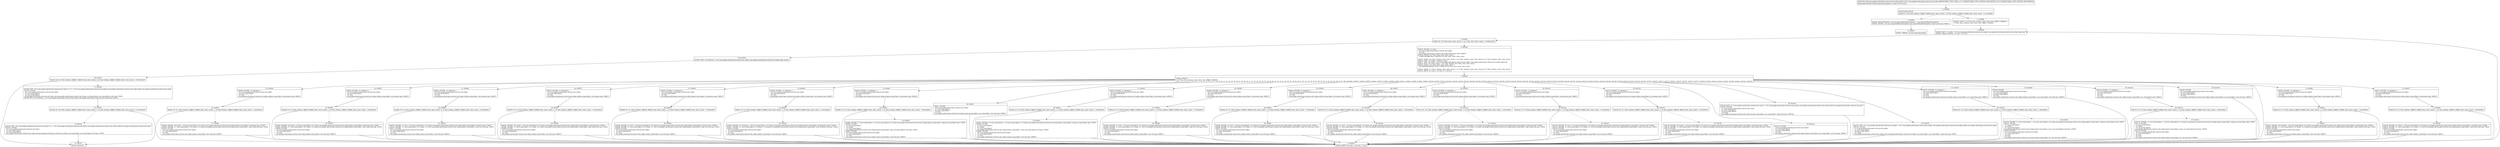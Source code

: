 digraph "CFG forcom.google.android.gms.internal.ads.zzdpn.zzd(Ljava\/lang\/Object;Ljava\/lang\/Object;)V" {
Node_0 [shape=record,label="{0\:\ 0x0000|MTH_ENTER_BLOCK\l|0x0000: IF  (r8 I:?[int, boolean, OBJECT, ARRAY, byte, short, char]) != (0 ?[int, boolean, OBJECT, ARRAY, byte, short, char])  \-\> B:3:0x0008 \l}"];
Node_1 [shape=record,label="{1\:\ 0x0002|0x0002: NEW_INSTANCE  (r0 I:java.lang.NullPointerException) =  java.lang.NullPointerException \l0x0004: INVOKE  (r0 I:java.lang.NullPointerException) java.lang.NullPointerException.\<init\>():void type: DIRECT \l}"];
Node_2 [shape=record,label="{2\:\ 0x0007|0x0007: THROW  (r0 I:java.lang.Throwable) \l}"];
Node_3 [shape=record,label="{3\:\ 0x0008|0x0008: CONST  (r0 I:?[int, float, boolean, short, byte, char, OBJECT, ARRAY]) = \l  (0 ?[int, float, boolean, short, byte, char, OBJECT, ARRAY])\l \l}"];
Node_4 [shape=record,label="{4\:\ 0x0009|0x0009: IGET  (r1 I:int[]) = (r6 I:com.google.android.gms.internal.ads.zzdpn) com.google.android.gms.internal.ads.zzdpn.zzhjq int[] \l0x000b: ARRAY_LENGTH  (r1 I:int) = (r1 I:?[]) \l}"];
Node_5 [shape=record,label="{5\:\ 0x000c|0x000c: IF  (r0 I:?[int, byte, short, char]) \>= (r1 I:?[int, byte, short, char])  \-\> B:69:0x0185 \l}"];
Node_6 [shape=record,label="{6\:\ 0x000e|0x000e: INVOKE  (r1 I:int) = \l  (r6 I:com.google.android.gms.internal.ads.zzdpn)\l  (r0 I:int)\l com.google.android.gms.internal.ads.zzdpn.zzgu(int):int type: DIRECT \l0x0012: CONST  (r2 I:?[int, float, short, byte, char]) = \l  (1048575(0xfffff, float:1.469367E\-39) ?[int, float, short, byte, char])\l \l0x0015: ARITH  (r2 I:?[int, boolean, short, byte, char]) = (r2 I:?[int, boolean, short, byte, char]) & (r1 I:?[int, boolean, short, byte, char]) \l0x0016: CAST  (r2 I:long) = (long) (r2 I:int) \l0x0017: IGET  (r4 I:int[]) = (r6 I:com.google.android.gms.internal.ads.zzdpn) com.google.android.gms.internal.ads.zzdpn.zzhjq int[] \l0x0019: AGET  (r4 I:?[int, float]) = (r4 I:?[int, float][]), (r0 I:?[int, short, byte, char]) \l0x001b: CONST  (r5 I:?[int, float, short, byte, char]) = \l  (267386880(0xff00000, float:2.3665827E\-29) ?[int, float, short, byte, char])\l \l0x001d: ARITH  (r1 I:?[int, boolean, short, byte, char]) = (r1 I:?[int, boolean, short, byte, char]) & (r5 I:?[int, boolean, short, byte, char]) \l0x001e: ARITH  (r1 I:int) = (r1 I:int) \>\>\> (20 int) \l}"];
Node_7 [shape=record,label="{7\:\ 0x0020|0x0020: SWITCH  \l  (r1 I:?[int, float, boolean, short, byte, char, OBJECT, ARRAY])\l k:[0, 1, 2, 3, 4, 5, 6, 7, 8, 9, 10, 11, 12, 13, 14, 15, 16, 17, 18, 19, 20, 21, 22, 23, 24, 25, 26, 27, 28, 29, 30, 31, 32, 33, 34, 35, 36, 37, 38, 39, 40, 41, 42, 43, 44, 45, 46, 47, 48, 49, 50, 51, 52, 53, 54, 55, 56, 57, 58, 59, 60, 61, 62, 63, 64, 65, 66, 67, 68] t:[0x0026, 0x0037, 0x0048, 0x0059, 0x006a, 0x007b, 0x008c, 0x009d, 0x00af, 0x00c1, 0x00c6, 0x00d8, 0x00ea, 0x00fc, 0x010e, 0x0120, 0x0132, 0x0144, 0x0149, 0x0149, 0x0149, 0x0149, 0x0149, 0x0149, 0x0149, 0x0149, 0x0149, 0x0149, 0x0149, 0x0149, 0x0149, 0x0149, 0x0149, 0x0149, 0x0149, 0x0149, 0x0149, 0x0149, 0x0149, 0x0149, 0x0149, 0x0149, 0x0149, 0x0149, 0x0149, 0x0149, 0x0149, 0x0149, 0x0149, 0x0149, 0x0150, 0x0157, 0x0157, 0x0157, 0x0157, 0x0157, 0x0157, 0x0157, 0x0157, 0x0157, 0x0169, 0x016e, 0x016e, 0x016e, 0x016e, 0x016e, 0x016e, 0x016e, 0x0180] \l}"];
Node_8 [shape=record,label="{8\:\ 0x0023|0x0023: ARITH  (r0 I:int) = (r0 I:int) + (3 int) \l}"];
Node_9 [shape=record,label="{9\:\ 0x0026|0x0026: INVOKE  (r1 I:boolean) = \l  (r6 I:com.google.android.gms.internal.ads.zzdpn)\l  (r8 I:java.lang.Object)\l  (r0 I:int)\l com.google.android.gms.internal.ads.zzdpn.zzd(java.lang.Object, int):boolean type: DIRECT \l}"];
Node_10 [shape=record,label="{10\:\ 0x002a|0x002a: IF  (r1 I:?[int, boolean, OBJECT, ARRAY, byte, short, char]) == (0 ?[int, boolean, OBJECT, ARRAY, byte, short, char])  \-\> B:8:0x0023 \l}"];
Node_11 [shape=record,label="{11\:\ 0x002c|0x002c: INVOKE  (r4 I:double) = (r8 I:java.lang.Object), (r2 I:long) com.google.android.gms.internal.ads.zzdqy.zzo(java.lang.Object, long):double type: STATIC \l0x0030: INVOKE  (r7 I:java.lang.Object), (r2 I:long), (r4 I:double) com.google.android.gms.internal.ads.zzdqy.zza(java.lang.Object, long, double):void type: STATIC \l0x0033: INVOKE  \l  (r6 I:com.google.android.gms.internal.ads.zzdpn)\l  (r7 I:java.lang.Object)\l  (r0 I:int)\l com.google.android.gms.internal.ads.zzdpn.zze(java.lang.Object, int):void type: DIRECT \l}"];
Node_12 [shape=record,label="{12\:\ 0x0037|0x0037: INVOKE  (r1 I:boolean) = \l  (r6 I:com.google.android.gms.internal.ads.zzdpn)\l  (r8 I:java.lang.Object)\l  (r0 I:int)\l com.google.android.gms.internal.ads.zzdpn.zzd(java.lang.Object, int):boolean type: DIRECT \l}"];
Node_13 [shape=record,label="{13\:\ 0x003b|0x003b: IF  (r1 I:?[int, boolean, OBJECT, ARRAY, byte, short, char]) == (0 ?[int, boolean, OBJECT, ARRAY, byte, short, char])  \-\> B:8:0x0023 \l}"];
Node_14 [shape=record,label="{14\:\ 0x003d|0x003d: INVOKE  (r1 I:float) = (r8 I:java.lang.Object), (r2 I:long) com.google.android.gms.internal.ads.zzdqy.zzn(java.lang.Object, long):float type: STATIC \l0x0041: INVOKE  (r7 I:java.lang.Object), (r2 I:long), (r1 I:float) com.google.android.gms.internal.ads.zzdqy.zza(java.lang.Object, long, float):void type: STATIC \l0x0044: INVOKE  \l  (r6 I:com.google.android.gms.internal.ads.zzdpn)\l  (r7 I:java.lang.Object)\l  (r0 I:int)\l com.google.android.gms.internal.ads.zzdpn.zze(java.lang.Object, int):void type: DIRECT \l}"];
Node_15 [shape=record,label="{15\:\ 0x0048|0x0048: INVOKE  (r1 I:boolean) = \l  (r6 I:com.google.android.gms.internal.ads.zzdpn)\l  (r8 I:java.lang.Object)\l  (r0 I:int)\l com.google.android.gms.internal.ads.zzdpn.zzd(java.lang.Object, int):boolean type: DIRECT \l}"];
Node_16 [shape=record,label="{16\:\ 0x004c|0x004c: IF  (r1 I:?[int, boolean, OBJECT, ARRAY, byte, short, char]) == (0 ?[int, boolean, OBJECT, ARRAY, byte, short, char])  \-\> B:8:0x0023 \l}"];
Node_17 [shape=record,label="{17\:\ 0x004e|0x004e: INVOKE  (r4 I:long) = (r8 I:java.lang.Object), (r2 I:long) com.google.android.gms.internal.ads.zzdqy.zzl(java.lang.Object, long):long type: STATIC \l0x0052: INVOKE  (r7 I:java.lang.Object), (r2 I:long), (r4 I:long) com.google.android.gms.internal.ads.zzdqy.zza(java.lang.Object, long, long):void type: STATIC \l0x0055: INVOKE  \l  (r6 I:com.google.android.gms.internal.ads.zzdpn)\l  (r7 I:java.lang.Object)\l  (r0 I:int)\l com.google.android.gms.internal.ads.zzdpn.zze(java.lang.Object, int):void type: DIRECT \l}"];
Node_18 [shape=record,label="{18\:\ 0x0059|0x0059: INVOKE  (r1 I:boolean) = \l  (r6 I:com.google.android.gms.internal.ads.zzdpn)\l  (r8 I:java.lang.Object)\l  (r0 I:int)\l com.google.android.gms.internal.ads.zzdpn.zzd(java.lang.Object, int):boolean type: DIRECT \l}"];
Node_19 [shape=record,label="{19\:\ 0x005d|0x005d: IF  (r1 I:?[int, boolean, OBJECT, ARRAY, byte, short, char]) == (0 ?[int, boolean, OBJECT, ARRAY, byte, short, char])  \-\> B:8:0x0023 \l}"];
Node_20 [shape=record,label="{20\:\ 0x005f|0x005f: INVOKE  (r4 I:long) = (r8 I:java.lang.Object), (r2 I:long) com.google.android.gms.internal.ads.zzdqy.zzl(java.lang.Object, long):long type: STATIC \l0x0063: INVOKE  (r7 I:java.lang.Object), (r2 I:long), (r4 I:long) com.google.android.gms.internal.ads.zzdqy.zza(java.lang.Object, long, long):void type: STATIC \l0x0066: INVOKE  \l  (r6 I:com.google.android.gms.internal.ads.zzdpn)\l  (r7 I:java.lang.Object)\l  (r0 I:int)\l com.google.android.gms.internal.ads.zzdpn.zze(java.lang.Object, int):void type: DIRECT \l}"];
Node_21 [shape=record,label="{21\:\ 0x006a|0x006a: INVOKE  (r1 I:boolean) = \l  (r6 I:com.google.android.gms.internal.ads.zzdpn)\l  (r8 I:java.lang.Object)\l  (r0 I:int)\l com.google.android.gms.internal.ads.zzdpn.zzd(java.lang.Object, int):boolean type: DIRECT \l}"];
Node_22 [shape=record,label="{22\:\ 0x006e|0x006e: IF  (r1 I:?[int, boolean, OBJECT, ARRAY, byte, short, char]) == (0 ?[int, boolean, OBJECT, ARRAY, byte, short, char])  \-\> B:8:0x0023 \l}"];
Node_23 [shape=record,label="{23\:\ 0x0070|0x0070: INVOKE  (r1 I:int) = (r8 I:java.lang.Object), (r2 I:long) com.google.android.gms.internal.ads.zzdqy.zzk(java.lang.Object, long):int type: STATIC \l0x0074: INVOKE  (r7 I:java.lang.Object), (r2 I:long), (r1 I:int) com.google.android.gms.internal.ads.zzdqy.zzb(java.lang.Object, long, int):void type: STATIC \l0x0077: INVOKE  \l  (r6 I:com.google.android.gms.internal.ads.zzdpn)\l  (r7 I:java.lang.Object)\l  (r0 I:int)\l com.google.android.gms.internal.ads.zzdpn.zze(java.lang.Object, int):void type: DIRECT \l}"];
Node_24 [shape=record,label="{24\:\ 0x007b|0x007b: INVOKE  (r1 I:boolean) = \l  (r6 I:com.google.android.gms.internal.ads.zzdpn)\l  (r8 I:java.lang.Object)\l  (r0 I:int)\l com.google.android.gms.internal.ads.zzdpn.zzd(java.lang.Object, int):boolean type: DIRECT \l}"];
Node_25 [shape=record,label="{25\:\ 0x007f|0x007f: IF  (r1 I:?[int, boolean, OBJECT, ARRAY, byte, short, char]) == (0 ?[int, boolean, OBJECT, ARRAY, byte, short, char])  \-\> B:8:0x0023 \l}"];
Node_26 [shape=record,label="{26\:\ 0x0081|0x0081: INVOKE  (r4 I:long) = (r8 I:java.lang.Object), (r2 I:long) com.google.android.gms.internal.ads.zzdqy.zzl(java.lang.Object, long):long type: STATIC \l0x0085: INVOKE  (r7 I:java.lang.Object), (r2 I:long), (r4 I:long) com.google.android.gms.internal.ads.zzdqy.zza(java.lang.Object, long, long):void type: STATIC \l0x0088: INVOKE  \l  (r6 I:com.google.android.gms.internal.ads.zzdpn)\l  (r7 I:java.lang.Object)\l  (r0 I:int)\l com.google.android.gms.internal.ads.zzdpn.zze(java.lang.Object, int):void type: DIRECT \l}"];
Node_27 [shape=record,label="{27\:\ 0x008c|0x008c: INVOKE  (r1 I:boolean) = \l  (r6 I:com.google.android.gms.internal.ads.zzdpn)\l  (r8 I:java.lang.Object)\l  (r0 I:int)\l com.google.android.gms.internal.ads.zzdpn.zzd(java.lang.Object, int):boolean type: DIRECT \l}"];
Node_28 [shape=record,label="{28\:\ 0x0090|0x0090: IF  (r1 I:?[int, boolean, OBJECT, ARRAY, byte, short, char]) == (0 ?[int, boolean, OBJECT, ARRAY, byte, short, char])  \-\> B:8:0x0023 \l}"];
Node_29 [shape=record,label="{29\:\ 0x0092|0x0092: INVOKE  (r1 I:int) = (r8 I:java.lang.Object), (r2 I:long) com.google.android.gms.internal.ads.zzdqy.zzk(java.lang.Object, long):int type: STATIC \l0x0096: INVOKE  (r7 I:java.lang.Object), (r2 I:long), (r1 I:int) com.google.android.gms.internal.ads.zzdqy.zzb(java.lang.Object, long, int):void type: STATIC \l0x0099: INVOKE  \l  (r6 I:com.google.android.gms.internal.ads.zzdpn)\l  (r7 I:java.lang.Object)\l  (r0 I:int)\l com.google.android.gms.internal.ads.zzdpn.zze(java.lang.Object, int):void type: DIRECT \l}"];
Node_30 [shape=record,label="{30\:\ 0x009d|0x009d: INVOKE  (r1 I:boolean) = \l  (r6 I:com.google.android.gms.internal.ads.zzdpn)\l  (r8 I:java.lang.Object)\l  (r0 I:int)\l com.google.android.gms.internal.ads.zzdpn.zzd(java.lang.Object, int):boolean type: DIRECT \l}"];
Node_31 [shape=record,label="{31\:\ 0x00a1|0x00a1: IF  (r1 I:?[int, boolean, OBJECT, ARRAY, byte, short, char]) == (0 ?[int, boolean, OBJECT, ARRAY, byte, short, char])  \-\> B:8:0x0023 \l}"];
Node_32 [shape=record,label="{32\:\ 0x00a3|0x00a3: INVOKE  (r1 I:boolean) = (r8 I:java.lang.Object), (r2 I:long) com.google.android.gms.internal.ads.zzdqy.zzm(java.lang.Object, long):boolean type: STATIC \l0x00a7: INVOKE  (r7 I:java.lang.Object), (r2 I:long), (r1 I:boolean) com.google.android.gms.internal.ads.zzdqy.zza(java.lang.Object, long, boolean):void type: STATIC \l0x00aa: INVOKE  \l  (r6 I:com.google.android.gms.internal.ads.zzdpn)\l  (r7 I:java.lang.Object)\l  (r0 I:int)\l com.google.android.gms.internal.ads.zzdpn.zze(java.lang.Object, int):void type: DIRECT \l}"];
Node_33 [shape=record,label="{33\:\ 0x00af|0x00af: INVOKE  (r1 I:boolean) = \l  (r6 I:com.google.android.gms.internal.ads.zzdpn)\l  (r8 I:java.lang.Object)\l  (r0 I:int)\l com.google.android.gms.internal.ads.zzdpn.zzd(java.lang.Object, int):boolean type: DIRECT \l}"];
Node_34 [shape=record,label="{34\:\ 0x00b3|0x00b3: IF  (r1 I:?[int, boolean, OBJECT, ARRAY, byte, short, char]) == (0 ?[int, boolean, OBJECT, ARRAY, byte, short, char])  \-\> B:8:0x0023 \l}"];
Node_35 [shape=record,label="{35\:\ 0x00b5|0x00b5: INVOKE  (r1 I:java.lang.Object) = (r8 I:java.lang.Object), (r2 I:long) com.google.android.gms.internal.ads.zzdqy.zzp(java.lang.Object, long):java.lang.Object type: STATIC \l0x00b9: INVOKE  \l  (r7 I:java.lang.Object)\l  (r2 I:long)\l  (r1 I:java.lang.Object)\l com.google.android.gms.internal.ads.zzdqy.zza(java.lang.Object, long, java.lang.Object):void type: STATIC \l0x00bc: INVOKE  \l  (r6 I:com.google.android.gms.internal.ads.zzdpn)\l  (r7 I:java.lang.Object)\l  (r0 I:int)\l com.google.android.gms.internal.ads.zzdpn.zze(java.lang.Object, int):void type: DIRECT \l}"];
Node_36 [shape=record,label="{36\:\ 0x00c1|0x00c1: INVOKE  \l  (r6 I:com.google.android.gms.internal.ads.zzdpn)\l  (r7 I:java.lang.Object)\l  (r8 I:java.lang.Object)\l  (r0 I:int)\l com.google.android.gms.internal.ads.zzdpn.zza(java.lang.Object, java.lang.Object, int):void type: DIRECT \l}"];
Node_37 [shape=record,label="{37\:\ 0x00c6|0x00c6: INVOKE  (r1 I:boolean) = \l  (r6 I:com.google.android.gms.internal.ads.zzdpn)\l  (r8 I:java.lang.Object)\l  (r0 I:int)\l com.google.android.gms.internal.ads.zzdpn.zzd(java.lang.Object, int):boolean type: DIRECT \l}"];
Node_38 [shape=record,label="{38\:\ 0x00ca|0x00ca: IF  (r1 I:?[int, boolean, OBJECT, ARRAY, byte, short, char]) == (0 ?[int, boolean, OBJECT, ARRAY, byte, short, char])  \-\> B:8:0x0023 \l}"];
Node_39 [shape=record,label="{39\:\ 0x00cc|0x00cc: INVOKE  (r1 I:java.lang.Object) = (r8 I:java.lang.Object), (r2 I:long) com.google.android.gms.internal.ads.zzdqy.zzp(java.lang.Object, long):java.lang.Object type: STATIC \l0x00d0: INVOKE  \l  (r7 I:java.lang.Object)\l  (r2 I:long)\l  (r1 I:java.lang.Object)\l com.google.android.gms.internal.ads.zzdqy.zza(java.lang.Object, long, java.lang.Object):void type: STATIC \l0x00d3: INVOKE  \l  (r6 I:com.google.android.gms.internal.ads.zzdpn)\l  (r7 I:java.lang.Object)\l  (r0 I:int)\l com.google.android.gms.internal.ads.zzdpn.zze(java.lang.Object, int):void type: DIRECT \l}"];
Node_40 [shape=record,label="{40\:\ 0x00d8|0x00d8: INVOKE  (r1 I:boolean) = \l  (r6 I:com.google.android.gms.internal.ads.zzdpn)\l  (r8 I:java.lang.Object)\l  (r0 I:int)\l com.google.android.gms.internal.ads.zzdpn.zzd(java.lang.Object, int):boolean type: DIRECT \l}"];
Node_41 [shape=record,label="{41\:\ 0x00dc|0x00dc: IF  (r1 I:?[int, boolean, OBJECT, ARRAY, byte, short, char]) == (0 ?[int, boolean, OBJECT, ARRAY, byte, short, char])  \-\> B:8:0x0023 \l}"];
Node_42 [shape=record,label="{42\:\ 0x00de|0x00de: INVOKE  (r1 I:int) = (r8 I:java.lang.Object), (r2 I:long) com.google.android.gms.internal.ads.zzdqy.zzk(java.lang.Object, long):int type: STATIC \l0x00e2: INVOKE  (r7 I:java.lang.Object), (r2 I:long), (r1 I:int) com.google.android.gms.internal.ads.zzdqy.zzb(java.lang.Object, long, int):void type: STATIC \l0x00e5: INVOKE  \l  (r6 I:com.google.android.gms.internal.ads.zzdpn)\l  (r7 I:java.lang.Object)\l  (r0 I:int)\l com.google.android.gms.internal.ads.zzdpn.zze(java.lang.Object, int):void type: DIRECT \l}"];
Node_43 [shape=record,label="{43\:\ 0x00ea|0x00ea: INVOKE  (r1 I:boolean) = \l  (r6 I:com.google.android.gms.internal.ads.zzdpn)\l  (r8 I:java.lang.Object)\l  (r0 I:int)\l com.google.android.gms.internal.ads.zzdpn.zzd(java.lang.Object, int):boolean type: DIRECT \l}"];
Node_44 [shape=record,label="{44\:\ 0x00ee|0x00ee: IF  (r1 I:?[int, boolean, OBJECT, ARRAY, byte, short, char]) == (0 ?[int, boolean, OBJECT, ARRAY, byte, short, char])  \-\> B:8:0x0023 \l}"];
Node_45 [shape=record,label="{45\:\ 0x00f0|0x00f0: INVOKE  (r1 I:int) = (r8 I:java.lang.Object), (r2 I:long) com.google.android.gms.internal.ads.zzdqy.zzk(java.lang.Object, long):int type: STATIC \l0x00f4: INVOKE  (r7 I:java.lang.Object), (r2 I:long), (r1 I:int) com.google.android.gms.internal.ads.zzdqy.zzb(java.lang.Object, long, int):void type: STATIC \l0x00f7: INVOKE  \l  (r6 I:com.google.android.gms.internal.ads.zzdpn)\l  (r7 I:java.lang.Object)\l  (r0 I:int)\l com.google.android.gms.internal.ads.zzdpn.zze(java.lang.Object, int):void type: DIRECT \l}"];
Node_46 [shape=record,label="{46\:\ 0x00fc|0x00fc: INVOKE  (r1 I:boolean) = \l  (r6 I:com.google.android.gms.internal.ads.zzdpn)\l  (r8 I:java.lang.Object)\l  (r0 I:int)\l com.google.android.gms.internal.ads.zzdpn.zzd(java.lang.Object, int):boolean type: DIRECT \l}"];
Node_47 [shape=record,label="{47\:\ 0x0100|0x0100: IF  (r1 I:?[int, boolean, OBJECT, ARRAY, byte, short, char]) == (0 ?[int, boolean, OBJECT, ARRAY, byte, short, char])  \-\> B:8:0x0023 \l}"];
Node_48 [shape=record,label="{48\:\ 0x0102|0x0102: INVOKE  (r1 I:int) = (r8 I:java.lang.Object), (r2 I:long) com.google.android.gms.internal.ads.zzdqy.zzk(java.lang.Object, long):int type: STATIC \l0x0106: INVOKE  (r7 I:java.lang.Object), (r2 I:long), (r1 I:int) com.google.android.gms.internal.ads.zzdqy.zzb(java.lang.Object, long, int):void type: STATIC \l0x0109: INVOKE  \l  (r6 I:com.google.android.gms.internal.ads.zzdpn)\l  (r7 I:java.lang.Object)\l  (r0 I:int)\l com.google.android.gms.internal.ads.zzdpn.zze(java.lang.Object, int):void type: DIRECT \l}"];
Node_49 [shape=record,label="{49\:\ 0x010e|0x010e: INVOKE  (r1 I:boolean) = \l  (r6 I:com.google.android.gms.internal.ads.zzdpn)\l  (r8 I:java.lang.Object)\l  (r0 I:int)\l com.google.android.gms.internal.ads.zzdpn.zzd(java.lang.Object, int):boolean type: DIRECT \l}"];
Node_50 [shape=record,label="{50\:\ 0x0112|0x0112: IF  (r1 I:?[int, boolean, OBJECT, ARRAY, byte, short, char]) == (0 ?[int, boolean, OBJECT, ARRAY, byte, short, char])  \-\> B:8:0x0023 \l}"];
Node_51 [shape=record,label="{51\:\ 0x0114|0x0114: INVOKE  (r4 I:long) = (r8 I:java.lang.Object), (r2 I:long) com.google.android.gms.internal.ads.zzdqy.zzl(java.lang.Object, long):long type: STATIC \l0x0118: INVOKE  (r7 I:java.lang.Object), (r2 I:long), (r4 I:long) com.google.android.gms.internal.ads.zzdqy.zza(java.lang.Object, long, long):void type: STATIC \l0x011b: INVOKE  \l  (r6 I:com.google.android.gms.internal.ads.zzdpn)\l  (r7 I:java.lang.Object)\l  (r0 I:int)\l com.google.android.gms.internal.ads.zzdpn.zze(java.lang.Object, int):void type: DIRECT \l}"];
Node_52 [shape=record,label="{52\:\ 0x0120|0x0120: INVOKE  (r1 I:boolean) = \l  (r6 I:com.google.android.gms.internal.ads.zzdpn)\l  (r8 I:java.lang.Object)\l  (r0 I:int)\l com.google.android.gms.internal.ads.zzdpn.zzd(java.lang.Object, int):boolean type: DIRECT \l}"];
Node_53 [shape=record,label="{53\:\ 0x0124|0x0124: IF  (r1 I:?[int, boolean, OBJECT, ARRAY, byte, short, char]) == (0 ?[int, boolean, OBJECT, ARRAY, byte, short, char])  \-\> B:8:0x0023 \l}"];
Node_54 [shape=record,label="{54\:\ 0x0126|0x0126: INVOKE  (r1 I:int) = (r8 I:java.lang.Object), (r2 I:long) com.google.android.gms.internal.ads.zzdqy.zzk(java.lang.Object, long):int type: STATIC \l0x012a: INVOKE  (r7 I:java.lang.Object), (r2 I:long), (r1 I:int) com.google.android.gms.internal.ads.zzdqy.zzb(java.lang.Object, long, int):void type: STATIC \l0x012d: INVOKE  \l  (r6 I:com.google.android.gms.internal.ads.zzdpn)\l  (r7 I:java.lang.Object)\l  (r0 I:int)\l com.google.android.gms.internal.ads.zzdpn.zze(java.lang.Object, int):void type: DIRECT \l}"];
Node_55 [shape=record,label="{55\:\ 0x0132|0x0132: INVOKE  (r1 I:boolean) = \l  (r6 I:com.google.android.gms.internal.ads.zzdpn)\l  (r8 I:java.lang.Object)\l  (r0 I:int)\l com.google.android.gms.internal.ads.zzdpn.zzd(java.lang.Object, int):boolean type: DIRECT \l}"];
Node_56 [shape=record,label="{56\:\ 0x0136|0x0136: IF  (r1 I:?[int, boolean, OBJECT, ARRAY, byte, short, char]) == (0 ?[int, boolean, OBJECT, ARRAY, byte, short, char])  \-\> B:8:0x0023 \l}"];
Node_57 [shape=record,label="{57\:\ 0x0138|0x0138: INVOKE  (r4 I:long) = (r8 I:java.lang.Object), (r2 I:long) com.google.android.gms.internal.ads.zzdqy.zzl(java.lang.Object, long):long type: STATIC \l0x013c: INVOKE  (r7 I:java.lang.Object), (r2 I:long), (r4 I:long) com.google.android.gms.internal.ads.zzdqy.zza(java.lang.Object, long, long):void type: STATIC \l0x013f: INVOKE  \l  (r6 I:com.google.android.gms.internal.ads.zzdpn)\l  (r7 I:java.lang.Object)\l  (r0 I:int)\l com.google.android.gms.internal.ads.zzdpn.zze(java.lang.Object, int):void type: DIRECT \l}"];
Node_58 [shape=record,label="{58\:\ 0x0144|0x0144: INVOKE  \l  (r6 I:com.google.android.gms.internal.ads.zzdpn)\l  (r7 I:java.lang.Object)\l  (r8 I:java.lang.Object)\l  (r0 I:int)\l com.google.android.gms.internal.ads.zzdpn.zza(java.lang.Object, java.lang.Object, int):void type: DIRECT \l}"];
Node_59 [shape=record,label="{59\:\ 0x0149|0x0149: IGET  (r1 I:com.google.android.gms.internal.ads.zzdot) = (r6 I:com.google.android.gms.internal.ads.zzdpn) com.google.android.gms.internal.ads.zzdpn.zzhkd com.google.android.gms.internal.ads.zzdot \l0x014b: INVOKE  \l  (r1 I:com.google.android.gms.internal.ads.zzdot)\l  (r7 I:java.lang.Object)\l  (r8 I:java.lang.Object)\l  (r2 I:long)\l com.google.android.gms.internal.ads.zzdot.zza(java.lang.Object, java.lang.Object, long):void type: VIRTUAL \l}"];
Node_60 [shape=record,label="{60\:\ 0x0150|0x0150: IGET  (r1 I:com.google.android.gms.internal.ads.zzdpe) = (r6 I:com.google.android.gms.internal.ads.zzdpn) com.google.android.gms.internal.ads.zzdpn.zzhkg com.google.android.gms.internal.ads.zzdpe \l0x0152: INVOKE  \l  (r1 I:com.google.android.gms.internal.ads.zzdpe)\l  (r7 I:java.lang.Object)\l  (r8 I:java.lang.Object)\l  (r2 I:long)\l com.google.android.gms.internal.ads.zzdqc.zza(com.google.android.gms.internal.ads.zzdpe, java.lang.Object, java.lang.Object, long):void type: STATIC \l}"];
Node_61 [shape=record,label="{61\:\ 0x0157|0x0157: INVOKE  (r1 I:boolean) = \l  (r6 I:com.google.android.gms.internal.ads.zzdpn)\l  (r8 I:java.lang.Object)\l  (r4 I:int)\l  (r0 I:int)\l com.google.android.gms.internal.ads.zzdpn.zza(java.lang.Object, int, int):boolean type: DIRECT \l}"];
Node_62 [shape=record,label="{62\:\ 0x015b|0x015b: IF  (r1 I:?[int, boolean, OBJECT, ARRAY, byte, short, char]) == (0 ?[int, boolean, OBJECT, ARRAY, byte, short, char])  \-\> B:8:0x0023 \l}"];
Node_63 [shape=record,label="{63\:\ 0x015d|0x015d: INVOKE  (r1 I:java.lang.Object) = (r8 I:java.lang.Object), (r2 I:long) com.google.android.gms.internal.ads.zzdqy.zzp(java.lang.Object, long):java.lang.Object type: STATIC \l0x0161: INVOKE  \l  (r7 I:java.lang.Object)\l  (r2 I:long)\l  (r1 I:java.lang.Object)\l com.google.android.gms.internal.ads.zzdqy.zza(java.lang.Object, long, java.lang.Object):void type: STATIC \l0x0164: INVOKE  \l  (r6 I:com.google.android.gms.internal.ads.zzdpn)\l  (r7 I:java.lang.Object)\l  (r4 I:int)\l  (r0 I:int)\l com.google.android.gms.internal.ads.zzdpn.zzb(java.lang.Object, int, int):void type: DIRECT \l}"];
Node_64 [shape=record,label="{64\:\ 0x0169|0x0169: INVOKE  \l  (r6 I:com.google.android.gms.internal.ads.zzdpn)\l  (r7 I:java.lang.Object)\l  (r8 I:java.lang.Object)\l  (r0 I:int)\l com.google.android.gms.internal.ads.zzdpn.zzb(java.lang.Object, java.lang.Object, int):void type: DIRECT \l}"];
Node_65 [shape=record,label="{65\:\ 0x016e|0x016e: INVOKE  (r1 I:boolean) = \l  (r6 I:com.google.android.gms.internal.ads.zzdpn)\l  (r8 I:java.lang.Object)\l  (r4 I:int)\l  (r0 I:int)\l com.google.android.gms.internal.ads.zzdpn.zza(java.lang.Object, int, int):boolean type: DIRECT \l}"];
Node_66 [shape=record,label="{66\:\ 0x0172|0x0172: IF  (r1 I:?[int, boolean, OBJECT, ARRAY, byte, short, char]) == (0 ?[int, boolean, OBJECT, ARRAY, byte, short, char])  \-\> B:8:0x0023 \l}"];
Node_67 [shape=record,label="{67\:\ 0x0174|0x0174: INVOKE  (r1 I:java.lang.Object) = (r8 I:java.lang.Object), (r2 I:long) com.google.android.gms.internal.ads.zzdqy.zzp(java.lang.Object, long):java.lang.Object type: STATIC \l0x0178: INVOKE  \l  (r7 I:java.lang.Object)\l  (r2 I:long)\l  (r1 I:java.lang.Object)\l com.google.android.gms.internal.ads.zzdqy.zza(java.lang.Object, long, java.lang.Object):void type: STATIC \l0x017b: INVOKE  \l  (r6 I:com.google.android.gms.internal.ads.zzdpn)\l  (r7 I:java.lang.Object)\l  (r4 I:int)\l  (r0 I:int)\l com.google.android.gms.internal.ads.zzdpn.zzb(java.lang.Object, int, int):void type: DIRECT \l}"];
Node_68 [shape=record,label="{68\:\ 0x0180|0x0180: INVOKE  \l  (r6 I:com.google.android.gms.internal.ads.zzdpn)\l  (r7 I:java.lang.Object)\l  (r8 I:java.lang.Object)\l  (r0 I:int)\l com.google.android.gms.internal.ads.zzdpn.zzb(java.lang.Object, java.lang.Object, int):void type: DIRECT \l}"];
Node_69 [shape=record,label="{69\:\ 0x0185|0x0185: IGET  (r0 I:boolean) = (r6 I:com.google.android.gms.internal.ads.zzdpn) com.google.android.gms.internal.ads.zzdpn.zzhjx boolean \l}"];
Node_70 [shape=record,label="{70\:\ 0x0187|0x0187: IF  (r0 I:?[int, boolean, OBJECT, ARRAY, byte, short, char]) != (0 ?[int, boolean, OBJECT, ARRAY, byte, short, char])  \-\> B:74:0x0197 \l}"];
Node_71 [shape=record,label="{71\:\ 0x0189|0x0189: IGET  (r0 I:com.google.android.gms.internal.ads.zzdqs\<?, ?\>) = (r6 I:com.google.android.gms.internal.ads.zzdpn) com.google.android.gms.internal.ads.zzdpn.zzhke com.google.android.gms.internal.ads.zzdqs \l0x018b: INVOKE  \l  (r0 I:com.google.android.gms.internal.ads.zzdqs)\l  (r7 I:java.lang.Object)\l  (r8 I:java.lang.Object)\l com.google.android.gms.internal.ads.zzdqc.zza(com.google.android.gms.internal.ads.zzdqs, java.lang.Object, java.lang.Object):void type: STATIC \l0x018e: IGET  (r0 I:boolean) = (r6 I:com.google.android.gms.internal.ads.zzdpn) com.google.android.gms.internal.ads.zzdpn.zzhjv boolean \l}"];
Node_72 [shape=record,label="{72\:\ 0x0190|0x0190: IF  (r0 I:?[int, boolean, OBJECT, ARRAY, byte, short, char]) == (0 ?[int, boolean, OBJECT, ARRAY, byte, short, char])  \-\> B:74:0x0197 \l}"];
Node_73 [shape=record,label="{73\:\ 0x0192|0x0192: IGET  (r0 I:com.google.android.gms.internal.ads.zzdno\<?\>) = (r6 I:com.google.android.gms.internal.ads.zzdpn) com.google.android.gms.internal.ads.zzdpn.zzhkf com.google.android.gms.internal.ads.zzdno \l0x0194: INVOKE  \l  (r0 I:com.google.android.gms.internal.ads.zzdno)\l  (r7 I:java.lang.Object)\l  (r8 I:java.lang.Object)\l com.google.android.gms.internal.ads.zzdqc.zza(com.google.android.gms.internal.ads.zzdno, java.lang.Object, java.lang.Object):void type: STATIC \l}"];
Node_74 [shape=record,label="{74\:\ 0x0197|0x0197: RETURN   \l}"];
MethodNode[shape=record,label="{public final void com.google.android.gms.internal.ads.zzdpn.zzd((r6 'this' I:com.google.android.gms.internal.ads.zzdpn A[IMMUTABLE_TYPE, THIS]), (r7 I:T A[IMMUTABLE_TYPE, METHOD_ARGUMENT]), (r8 I:T A[IMMUTABLE_TYPE, METHOD_ARGUMENT]))  | Annotation[SYSTEM, dalvik.annotation.Signature, \{value=[(TT;TT;)V]\}]\l}"];
MethodNode -> Node_0;
Node_0 -> Node_1[style=dashed];
Node_0 -> Node_3;
Node_1 -> Node_2;
Node_3 -> Node_4;
Node_4 -> Node_5;
Node_5 -> Node_6[style=dashed];
Node_5 -> Node_69;
Node_6 -> Node_7;
Node_7 -> Node_8;
Node_7 -> Node_9;
Node_7 -> Node_12;
Node_7 -> Node_15;
Node_7 -> Node_18;
Node_7 -> Node_21;
Node_7 -> Node_24;
Node_7 -> Node_27;
Node_7 -> Node_30;
Node_7 -> Node_33;
Node_7 -> Node_36;
Node_7 -> Node_37;
Node_7 -> Node_40;
Node_7 -> Node_43;
Node_7 -> Node_46;
Node_7 -> Node_49;
Node_7 -> Node_52;
Node_7 -> Node_55;
Node_7 -> Node_58;
Node_7 -> Node_59;
Node_7 -> Node_60;
Node_7 -> Node_61;
Node_7 -> Node_64;
Node_7 -> Node_65;
Node_7 -> Node_68;
Node_8 -> Node_4;
Node_9 -> Node_10;
Node_10 -> Node_8;
Node_10 -> Node_11[style=dashed];
Node_11 -> Node_8;
Node_12 -> Node_13;
Node_13 -> Node_8;
Node_13 -> Node_14[style=dashed];
Node_14 -> Node_8;
Node_15 -> Node_16;
Node_16 -> Node_8;
Node_16 -> Node_17[style=dashed];
Node_17 -> Node_8;
Node_18 -> Node_19;
Node_19 -> Node_8;
Node_19 -> Node_20[style=dashed];
Node_20 -> Node_8;
Node_21 -> Node_22;
Node_22 -> Node_8;
Node_22 -> Node_23[style=dashed];
Node_23 -> Node_8;
Node_24 -> Node_25;
Node_25 -> Node_8;
Node_25 -> Node_26[style=dashed];
Node_26 -> Node_8;
Node_27 -> Node_28;
Node_28 -> Node_8;
Node_28 -> Node_29[style=dashed];
Node_29 -> Node_8;
Node_30 -> Node_31;
Node_31 -> Node_8;
Node_31 -> Node_32[style=dashed];
Node_32 -> Node_8;
Node_33 -> Node_34;
Node_34 -> Node_8;
Node_34 -> Node_35[style=dashed];
Node_35 -> Node_8;
Node_36 -> Node_8;
Node_37 -> Node_38;
Node_38 -> Node_8;
Node_38 -> Node_39[style=dashed];
Node_39 -> Node_8;
Node_40 -> Node_41;
Node_41 -> Node_8;
Node_41 -> Node_42[style=dashed];
Node_42 -> Node_8;
Node_43 -> Node_44;
Node_44 -> Node_8;
Node_44 -> Node_45[style=dashed];
Node_45 -> Node_8;
Node_46 -> Node_47;
Node_47 -> Node_8;
Node_47 -> Node_48[style=dashed];
Node_48 -> Node_8;
Node_49 -> Node_50;
Node_50 -> Node_8;
Node_50 -> Node_51[style=dashed];
Node_51 -> Node_8;
Node_52 -> Node_53;
Node_53 -> Node_8;
Node_53 -> Node_54[style=dashed];
Node_54 -> Node_8;
Node_55 -> Node_56;
Node_56 -> Node_8;
Node_56 -> Node_57[style=dashed];
Node_57 -> Node_8;
Node_58 -> Node_8;
Node_59 -> Node_8;
Node_60 -> Node_8;
Node_61 -> Node_62;
Node_62 -> Node_8;
Node_62 -> Node_63[style=dashed];
Node_63 -> Node_8;
Node_64 -> Node_8;
Node_65 -> Node_66;
Node_66 -> Node_8;
Node_66 -> Node_67[style=dashed];
Node_67 -> Node_8;
Node_68 -> Node_8;
Node_69 -> Node_70;
Node_70 -> Node_71[style=dashed];
Node_70 -> Node_74;
Node_71 -> Node_72;
Node_72 -> Node_73[style=dashed];
Node_72 -> Node_74;
Node_73 -> Node_74;
}

